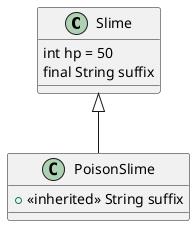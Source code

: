 @startuml
'https://plantuml.com/class-diagram

class Slime {
    int hp = 50
    final String suffix
}

class PoisonSlime extends Slime {
  +<<inherited>> String suffix
}

@enduml
